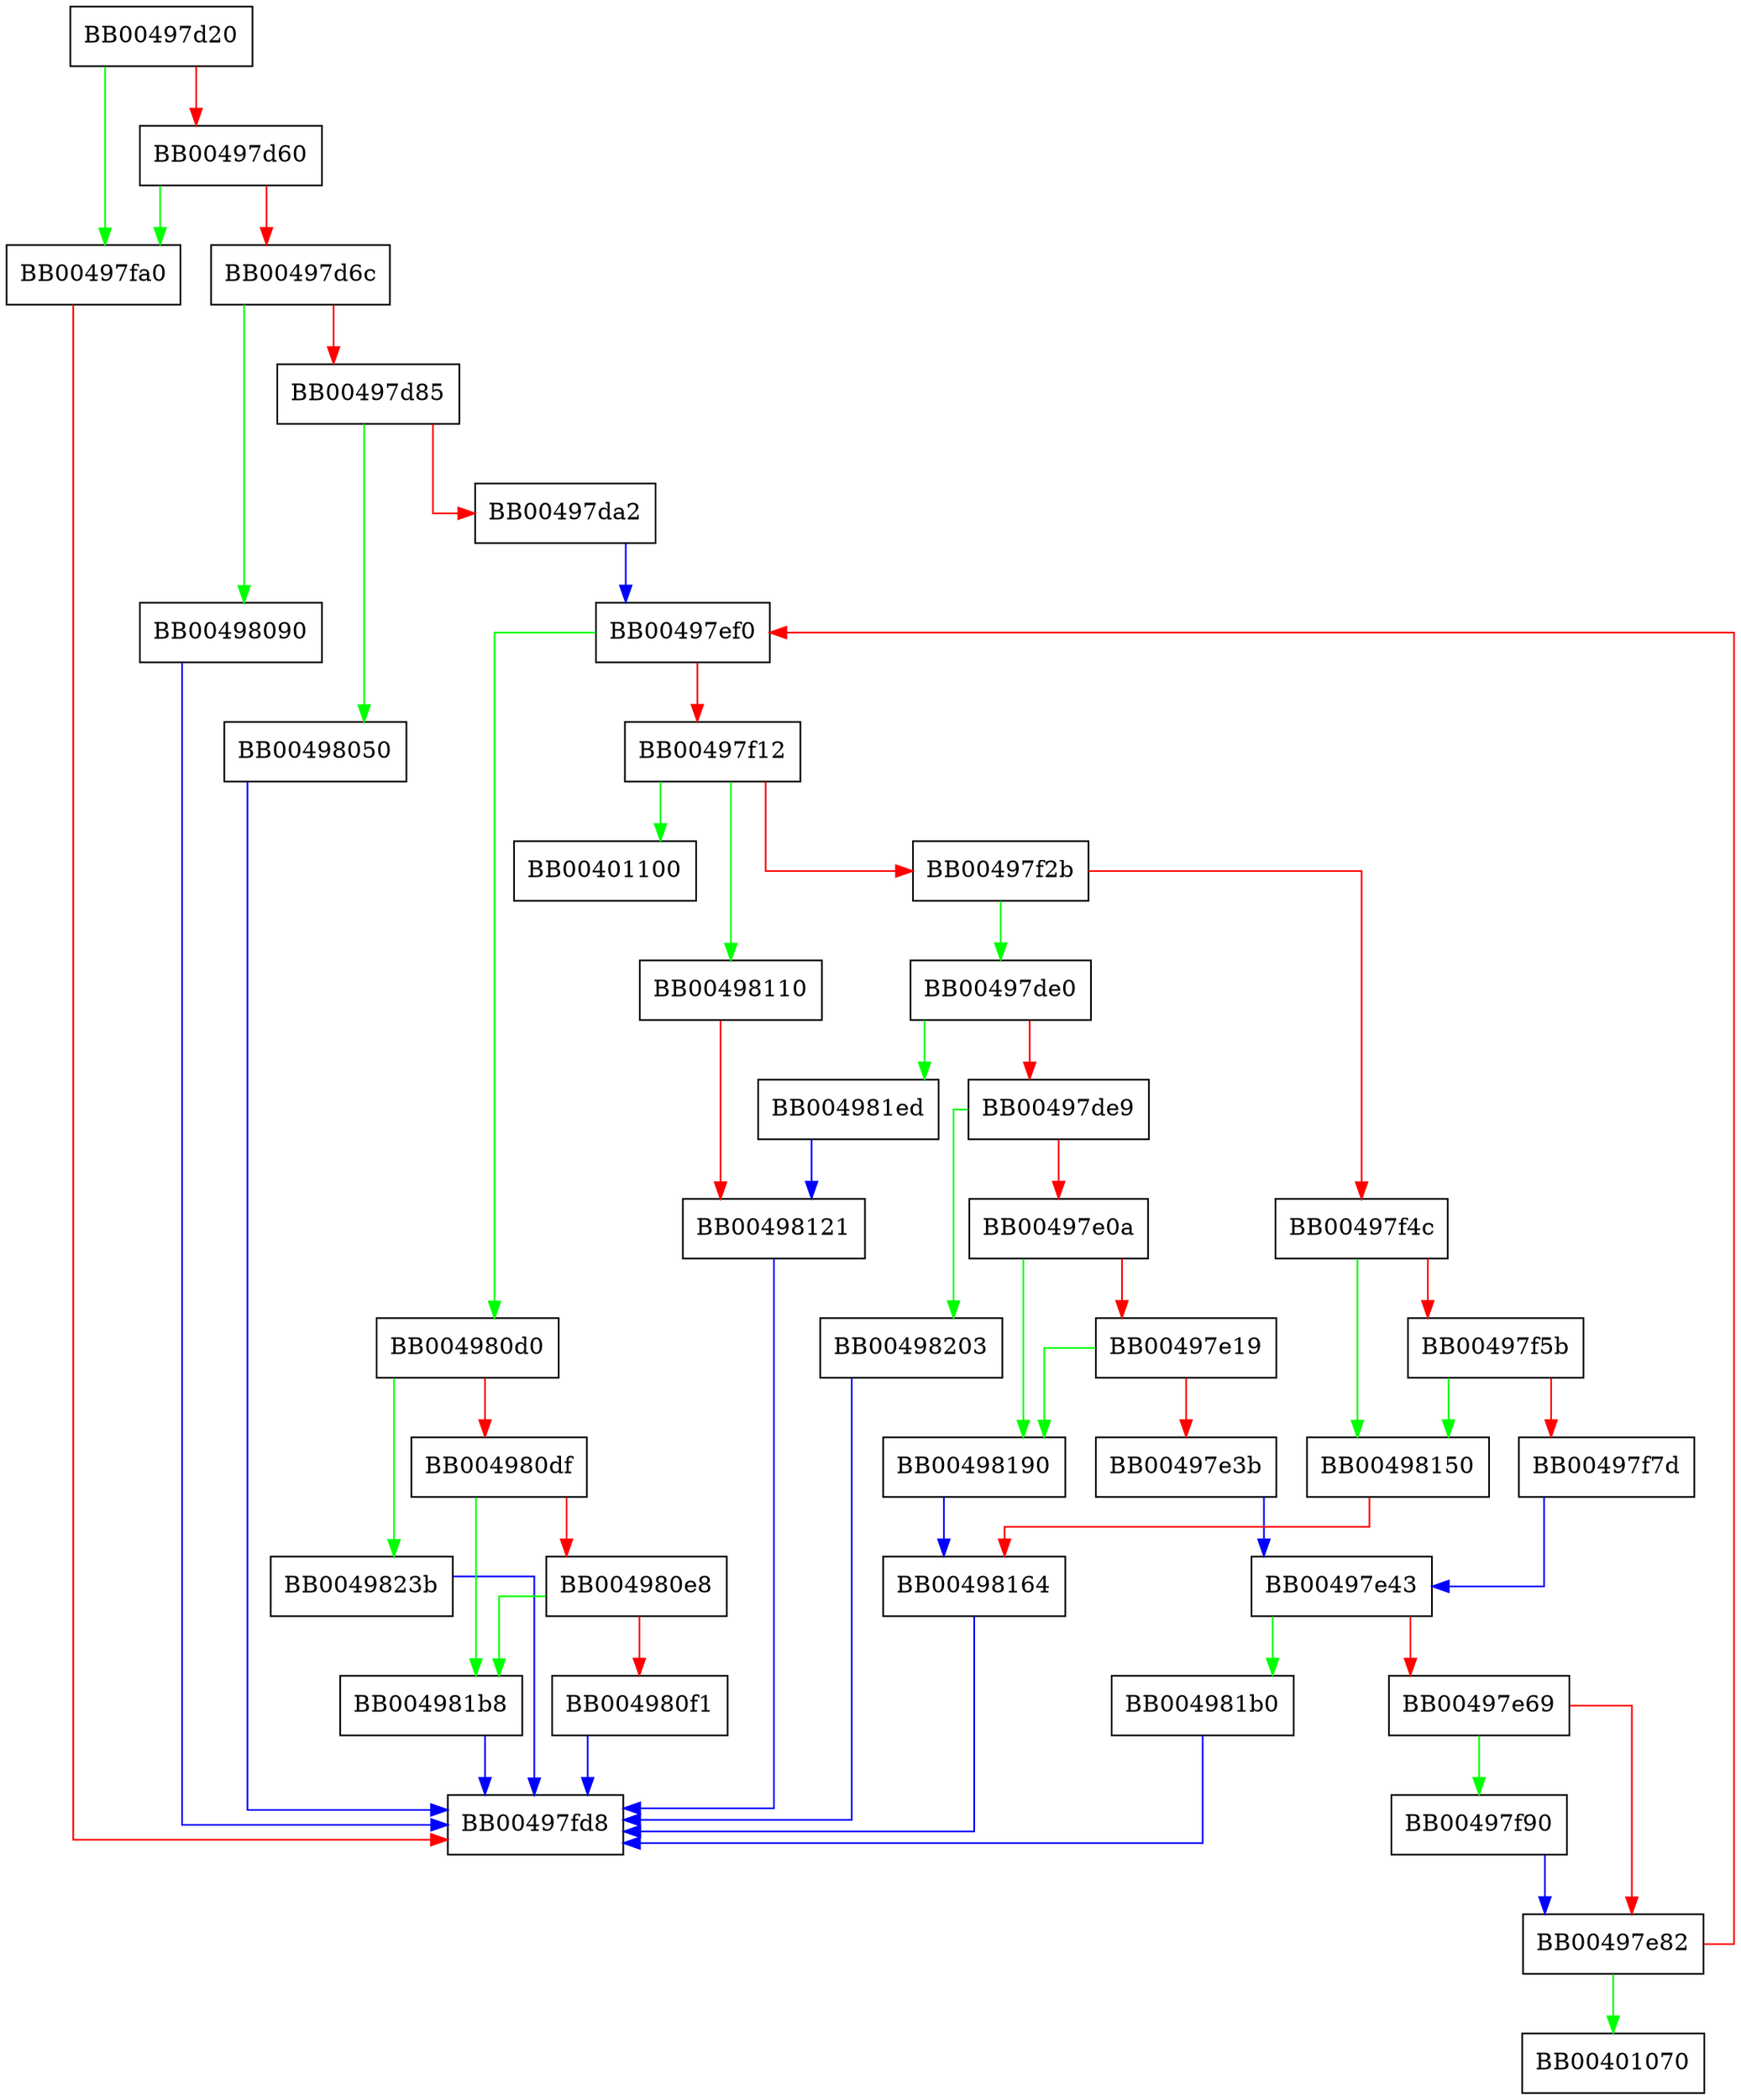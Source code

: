 digraph SSL_CTX_use_serverinfo_file {
  node [shape="box"];
  graph [splines=ortho];
  BB00497d20 -> BB00497fa0 [color="green"];
  BB00497d20 -> BB00497d60 [color="red"];
  BB00497d60 -> BB00497fa0 [color="green"];
  BB00497d60 -> BB00497d6c [color="red"];
  BB00497d6c -> BB00498090 [color="green"];
  BB00497d6c -> BB00497d85 [color="red"];
  BB00497d85 -> BB00498050 [color="green"];
  BB00497d85 -> BB00497da2 [color="red"];
  BB00497da2 -> BB00497ef0 [color="blue"];
  BB00497de0 -> BB004981ed [color="green"];
  BB00497de0 -> BB00497de9 [color="red"];
  BB00497de9 -> BB00498203 [color="green"];
  BB00497de9 -> BB00497e0a [color="red"];
  BB00497e0a -> BB00498190 [color="green"];
  BB00497e0a -> BB00497e19 [color="red"];
  BB00497e19 -> BB00498190 [color="green"];
  BB00497e19 -> BB00497e3b [color="red"];
  BB00497e3b -> BB00497e43 [color="blue"];
  BB00497e43 -> BB004981b0 [color="green"];
  BB00497e43 -> BB00497e69 [color="red"];
  BB00497e69 -> BB00497f90 [color="green"];
  BB00497e69 -> BB00497e82 [color="red"];
  BB00497e82 -> BB00401070 [color="green"];
  BB00497e82 -> BB00497ef0 [color="red"];
  BB00497ef0 -> BB004980d0 [color="green"];
  BB00497ef0 -> BB00497f12 [color="red"];
  BB00497f12 -> BB00401100 [color="green"];
  BB00497f12 -> BB00498110 [color="green"];
  BB00497f12 -> BB00497f2b [color="red"];
  BB00497f2b -> BB00497de0 [color="green"];
  BB00497f2b -> BB00497f4c [color="red"];
  BB00497f4c -> BB00498150 [color="green"];
  BB00497f4c -> BB00497f5b [color="red"];
  BB00497f5b -> BB00498150 [color="green"];
  BB00497f5b -> BB00497f7d [color="red"];
  BB00497f7d -> BB00497e43 [color="blue"];
  BB00497f90 -> BB00497e82 [color="blue"];
  BB00497fa0 -> BB00497fd8 [color="red"];
  BB00498050 -> BB00497fd8 [color="blue"];
  BB00498090 -> BB00497fd8 [color="blue"];
  BB004980d0 -> BB0049823b [color="green"];
  BB004980d0 -> BB004980df [color="red"];
  BB004980df -> BB004981b8 [color="green"];
  BB004980df -> BB004980e8 [color="red"];
  BB004980e8 -> BB004981b8 [color="green"];
  BB004980e8 -> BB004980f1 [color="red"];
  BB004980f1 -> BB00497fd8 [color="blue"];
  BB00498110 -> BB00498121 [color="red"];
  BB00498121 -> BB00497fd8 [color="blue"];
  BB00498150 -> BB00498164 [color="red"];
  BB00498164 -> BB00497fd8 [color="blue"];
  BB00498190 -> BB00498164 [color="blue"];
  BB004981b0 -> BB00497fd8 [color="blue"];
  BB004981b8 -> BB00497fd8 [color="blue"];
  BB004981ed -> BB00498121 [color="blue"];
  BB00498203 -> BB00497fd8 [color="blue"];
  BB0049823b -> BB00497fd8 [color="blue"];
}